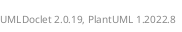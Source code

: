 @startuml
    remove .*\.(Instance|Par|Parameterizer|Factory)$
    set namespaceSeparator none
    hide empty fields
    hide empty methods

    class "<size:14>CFTree.Factory.Par\n<size:10>elki.clustering.hierarchical.birch" as elki.clustering.hierarchical.birch.CFTree.Factory.Par [[CFTree.Factory.Par.html]] {
        {static} +DISTANCE_ID: OptionID
        {static} +ABSORPTION_ID: OptionID
        {static} +THRESHOLD_ID: OptionID
        {static} +BRANCHING_ID: OptionID
        {static} +MAXLEAVES_ID: OptionID
        ~distance: BIRCHDistance
        ~absorption: BIRCHAbsorptionCriterion
        ~threshold: double
        ~branchingFactor: int
        ~maxleaves: double
        +configure(Parameterization): void
        +make(): Factory
    }

    interface "<size:14>Parameterizer\n<size:10>elki.utilities.optionhandling" as elki.utilities.optionhandling.Parameterizer [[../../../utilities/optionhandling/Parameterizer.html]] {
        {abstract} +make(): Object
    }
    class "<size:14>CFTree.Factory\n<size:10>elki.clustering.hierarchical.birch" as elki.clustering.hierarchical.birch.CFTree.Factory [[CFTree.Factory.html]]

    elki.utilities.optionhandling.Parameterizer <|.. elki.clustering.hierarchical.birch.CFTree.Factory.Par
    elki.clustering.hierarchical.birch.CFTree.Factory +-- elki.clustering.hierarchical.birch.CFTree.Factory.Par

    center footer UMLDoclet 2.0.19, PlantUML 1.2022.8
@enduml

